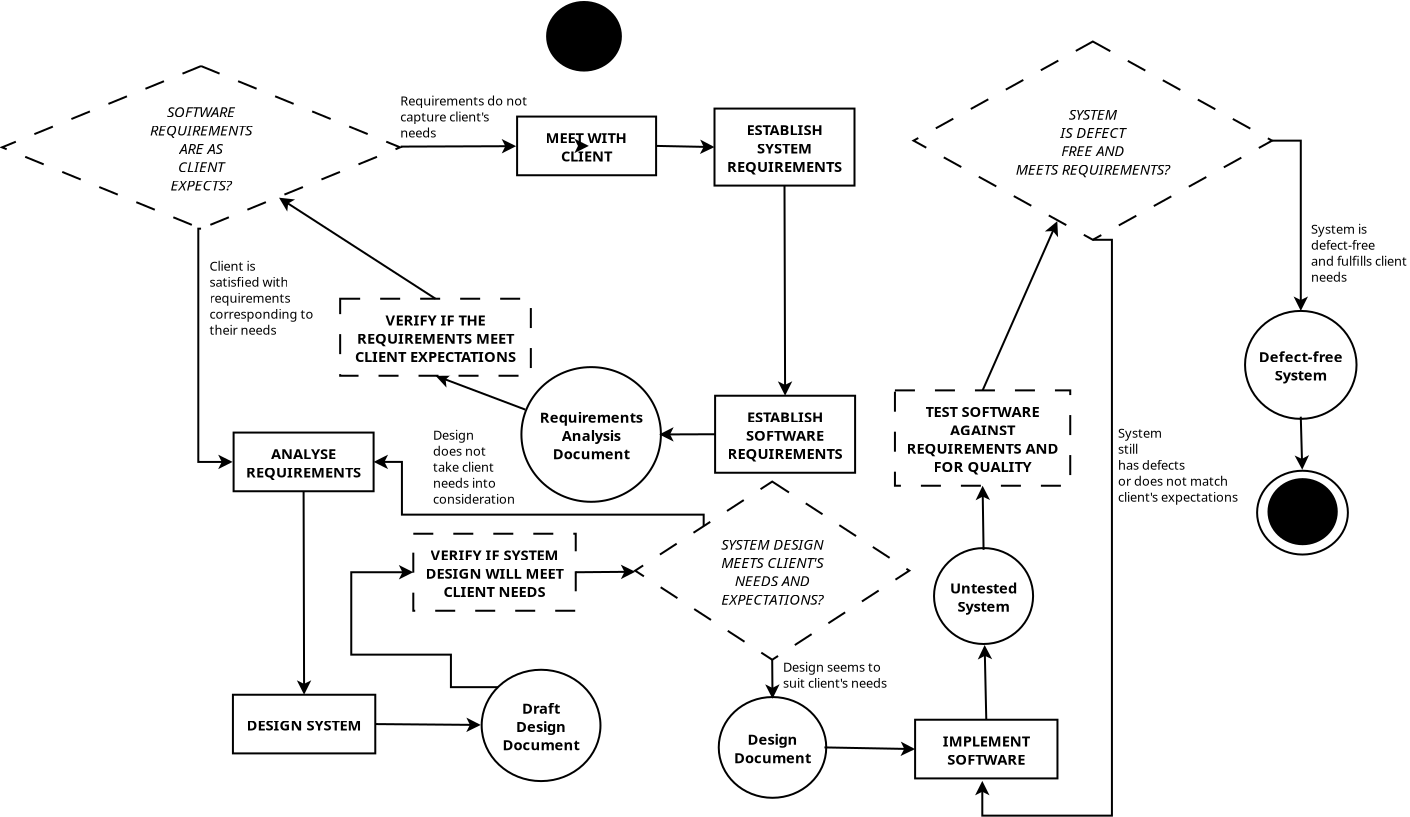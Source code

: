 <?xml version="1.0" encoding="UTF-8"?>
<dia:diagram xmlns:dia="http://www.lysator.liu.se/~alla/dia/">
  <dia:layer name="Background" visible="true" active="true">
    <dia:object type="Flowchart - Box" version="0" id="O0">
      <dia:attribute name="obj_pos">
        <dia:point val="9.21,1.647"/>
      </dia:attribute>
      <dia:attribute name="obj_bb">
        <dia:rectangle val="9.16,1.597;16.21,4.63"/>
      </dia:attribute>
      <dia:attribute name="elem_corner">
        <dia:point val="9.21,1.647"/>
      </dia:attribute>
      <dia:attribute name="elem_width">
        <dia:real val="6.95"/>
      </dia:attribute>
      <dia:attribute name="elem_height">
        <dia:real val="2.933"/>
      </dia:attribute>
      <dia:attribute name="border_width">
        <dia:real val="0.1"/>
      </dia:attribute>
      <dia:attribute name="show_background">
        <dia:boolean val="true"/>
      </dia:attribute>
      <dia:attribute name="padding">
        <dia:real val="0.5"/>
      </dia:attribute>
      <dia:attribute name="text">
        <dia:composite type="text">
          <dia:attribute name="string">
            <dia:string>#MEET WITH
CLIENT#</dia:string>
          </dia:attribute>
          <dia:attribute name="font">
            <dia:font family="sans" style="80" name="Helvetica-Bold"/>
          </dia:attribute>
          <dia:attribute name="height">
            <dia:real val="0.917"/>
          </dia:attribute>
          <dia:attribute name="pos">
            <dia:point val="12.685,2.859"/>
          </dia:attribute>
          <dia:attribute name="color">
            <dia:color val="#000000"/>
          </dia:attribute>
          <dia:attribute name="alignment">
            <dia:enum val="1"/>
          </dia:attribute>
        </dia:composite>
      </dia:attribute>
    </dia:object>
    <dia:object type="Flowchart - Box" version="0" id="O1">
      <dia:attribute name="obj_pos">
        <dia:point val="19.08,1.247"/>
      </dia:attribute>
      <dia:attribute name="obj_bb">
        <dia:rectangle val="19.03,1.197;26.13,5.146"/>
      </dia:attribute>
      <dia:attribute name="elem_corner">
        <dia:point val="19.08,1.247"/>
      </dia:attribute>
      <dia:attribute name="elem_width">
        <dia:real val="7.0"/>
      </dia:attribute>
      <dia:attribute name="elem_height">
        <dia:real val="3.85"/>
      </dia:attribute>
      <dia:attribute name="border_width">
        <dia:real val="0.1"/>
      </dia:attribute>
      <dia:attribute name="show_background">
        <dia:boolean val="true"/>
      </dia:attribute>
      <dia:attribute name="padding">
        <dia:real val="0.5"/>
      </dia:attribute>
      <dia:attribute name="text">
        <dia:composite type="text">
          <dia:attribute name="string">
            <dia:string>#ESTABLISH
SYSTEM
REQUIREMENTS#</dia:string>
          </dia:attribute>
          <dia:attribute name="font">
            <dia:font family="sans" style="80" name="Helvetica-Bold"/>
          </dia:attribute>
          <dia:attribute name="height">
            <dia:real val="0.917"/>
          </dia:attribute>
          <dia:attribute name="pos">
            <dia:point val="22.58,2.459"/>
          </dia:attribute>
          <dia:attribute name="color">
            <dia:color val="#000000"/>
          </dia:attribute>
          <dia:attribute name="alignment">
            <dia:enum val="1"/>
          </dia:attribute>
        </dia:composite>
      </dia:attribute>
    </dia:object>
    <dia:object type="Flowchart - Box" version="0" id="O2">
      <dia:attribute name="obj_pos">
        <dia:point val="19.11,15.605"/>
      </dia:attribute>
      <dia:attribute name="obj_bb">
        <dia:rectangle val="19.06,15.555;26.16,19.505"/>
      </dia:attribute>
      <dia:attribute name="elem_corner">
        <dia:point val="19.11,15.605"/>
      </dia:attribute>
      <dia:attribute name="elem_width">
        <dia:real val="7.0"/>
      </dia:attribute>
      <dia:attribute name="elem_height">
        <dia:real val="3.85"/>
      </dia:attribute>
      <dia:attribute name="border_width">
        <dia:real val="0.1"/>
      </dia:attribute>
      <dia:attribute name="show_background">
        <dia:boolean val="true"/>
      </dia:attribute>
      <dia:attribute name="padding">
        <dia:real val="0.5"/>
      </dia:attribute>
      <dia:attribute name="text">
        <dia:composite type="text">
          <dia:attribute name="string">
            <dia:string>#ESTABLISH
SOFTWARE
REQUIREMENTS#</dia:string>
          </dia:attribute>
          <dia:attribute name="font">
            <dia:font family="sans" style="80" name="Helvetica-Bold"/>
          </dia:attribute>
          <dia:attribute name="height">
            <dia:real val="0.917"/>
          </dia:attribute>
          <dia:attribute name="pos">
            <dia:point val="22.61,16.817"/>
          </dia:attribute>
          <dia:attribute name="color">
            <dia:color val="#000000"/>
          </dia:attribute>
          <dia:attribute name="alignment">
            <dia:enum val="1"/>
          </dia:attribute>
        </dia:composite>
      </dia:attribute>
    </dia:object>
    <dia:object type="Flowchart - Ellipse" version="0" id="O3">
      <dia:attribute name="obj_pos">
        <dia:point val="9.51,14.255"/>
      </dia:attribute>
      <dia:attribute name="obj_bb">
        <dia:rectangle val="9.46,14.205;16.366,20.876"/>
      </dia:attribute>
      <dia:attribute name="elem_corner">
        <dia:point val="9.51,14.255"/>
      </dia:attribute>
      <dia:attribute name="elem_width">
        <dia:real val="6.806"/>
      </dia:attribute>
      <dia:attribute name="elem_height">
        <dia:real val="6.572"/>
      </dia:attribute>
      <dia:attribute name="border_width">
        <dia:real val="0.1"/>
      </dia:attribute>
      <dia:attribute name="show_background">
        <dia:boolean val="true"/>
      </dia:attribute>
      <dia:attribute name="padding">
        <dia:real val="0.354"/>
      </dia:attribute>
      <dia:attribute name="text">
        <dia:composite type="text">
          <dia:attribute name="string">
            <dia:string>#Requirements
Analysis
Document#</dia:string>
          </dia:attribute>
          <dia:attribute name="font">
            <dia:font family="sans" style="80" name="Helvetica-Bold"/>
          </dia:attribute>
          <dia:attribute name="height">
            <dia:real val="0.917"/>
          </dia:attribute>
          <dia:attribute name="pos">
            <dia:point val="12.913,16.828"/>
          </dia:attribute>
          <dia:attribute name="color">
            <dia:color val="#000000"/>
          </dia:attribute>
          <dia:attribute name="alignment">
            <dia:enum val="1"/>
          </dia:attribute>
        </dia:composite>
      </dia:attribute>
    </dia:object>
    <dia:object type="Flowchart - Box" version="0" id="O4">
      <dia:attribute name="obj_pos">
        <dia:point val="-4.965,17.447"/>
      </dia:attribute>
      <dia:attribute name="obj_bb">
        <dia:rectangle val="-5.015,17.397;2.085,20.43"/>
      </dia:attribute>
      <dia:attribute name="elem_corner">
        <dia:point val="-4.965,17.447"/>
      </dia:attribute>
      <dia:attribute name="elem_width">
        <dia:real val="7.0"/>
      </dia:attribute>
      <dia:attribute name="elem_height">
        <dia:real val="2.933"/>
      </dia:attribute>
      <dia:attribute name="border_width">
        <dia:real val="0.1"/>
      </dia:attribute>
      <dia:attribute name="show_background">
        <dia:boolean val="true"/>
      </dia:attribute>
      <dia:attribute name="padding">
        <dia:real val="0.5"/>
      </dia:attribute>
      <dia:attribute name="text">
        <dia:composite type="text">
          <dia:attribute name="string">
            <dia:string>#ANALYSE
REQUIREMENTS#</dia:string>
          </dia:attribute>
          <dia:attribute name="font">
            <dia:font family="sans" style="80" name="Helvetica-Bold"/>
          </dia:attribute>
          <dia:attribute name="height">
            <dia:real val="0.917"/>
          </dia:attribute>
          <dia:attribute name="pos">
            <dia:point val="-1.465,18.659"/>
          </dia:attribute>
          <dia:attribute name="color">
            <dia:color val="#000000"/>
          </dia:attribute>
          <dia:attribute name="alignment">
            <dia:enum val="1"/>
          </dia:attribute>
        </dia:composite>
      </dia:attribute>
    </dia:object>
    <dia:object type="Flowchart - Box" version="0" id="O5">
      <dia:attribute name="obj_pos">
        <dia:point val="-4.999,30.555"/>
      </dia:attribute>
      <dia:attribute name="obj_bb">
        <dia:rectangle val="-5.049,30.505;2.169,33.538"/>
      </dia:attribute>
      <dia:attribute name="elem_corner">
        <dia:point val="-4.999,30.555"/>
      </dia:attribute>
      <dia:attribute name="elem_width">
        <dia:real val="7.118"/>
      </dia:attribute>
      <dia:attribute name="elem_height">
        <dia:real val="2.933"/>
      </dia:attribute>
      <dia:attribute name="border_width">
        <dia:real val="0.1"/>
      </dia:attribute>
      <dia:attribute name="show_background">
        <dia:boolean val="true"/>
      </dia:attribute>
      <dia:attribute name="padding">
        <dia:real val="0.5"/>
      </dia:attribute>
      <dia:attribute name="text">
        <dia:composite type="text">
          <dia:attribute name="string">
            <dia:string>#DESIGN SYSTEM#</dia:string>
          </dia:attribute>
          <dia:attribute name="font">
            <dia:font family="sans" style="80" name="Helvetica-Bold"/>
          </dia:attribute>
          <dia:attribute name="height">
            <dia:real val="0.917"/>
          </dia:attribute>
          <dia:attribute name="pos">
            <dia:point val="-1.44,32.226"/>
          </dia:attribute>
          <dia:attribute name="color">
            <dia:color val="#000000"/>
          </dia:attribute>
          <dia:attribute name="alignment">
            <dia:enum val="1"/>
          </dia:attribute>
        </dia:composite>
      </dia:attribute>
    </dia:object>
    <dia:object type="Flowchart - Ellipse" version="0" id="O6">
      <dia:attribute name="obj_pos">
        <dia:point val="19.383,30.755"/>
      </dia:attribute>
      <dia:attribute name="obj_bb">
        <dia:rectangle val="19.333,30.705;24.627,35.674"/>
      </dia:attribute>
      <dia:attribute name="elem_corner">
        <dia:point val="19.383,30.755"/>
      </dia:attribute>
      <dia:attribute name="elem_width">
        <dia:real val="5.194"/>
      </dia:attribute>
      <dia:attribute name="elem_height">
        <dia:real val="4.869"/>
      </dia:attribute>
      <dia:attribute name="border_width">
        <dia:real val="0.1"/>
      </dia:attribute>
      <dia:attribute name="show_background">
        <dia:boolean val="true"/>
      </dia:attribute>
      <dia:attribute name="padding">
        <dia:real val="0.354"/>
      </dia:attribute>
      <dia:attribute name="text">
        <dia:composite type="text">
          <dia:attribute name="string">
            <dia:string>#Design
Document#</dia:string>
          </dia:attribute>
          <dia:attribute name="font">
            <dia:font family="sans" style="80" name="Helvetica-Bold"/>
          </dia:attribute>
          <dia:attribute name="height">
            <dia:real val="0.917"/>
          </dia:attribute>
          <dia:attribute name="pos">
            <dia:point val="21.98,32.935"/>
          </dia:attribute>
          <dia:attribute name="color">
            <dia:color val="#000000"/>
          </dia:attribute>
          <dia:attribute name="alignment">
            <dia:enum val="1"/>
          </dia:attribute>
        </dia:composite>
      </dia:attribute>
    </dia:object>
    <dia:object type="Flowchart - Box" version="0" id="O7">
      <dia:attribute name="obj_pos">
        <dia:point val="29.11,31.805"/>
      </dia:attribute>
      <dia:attribute name="obj_bb">
        <dia:rectangle val="29.06,31.755;36.278,34.788"/>
      </dia:attribute>
      <dia:attribute name="elem_corner">
        <dia:point val="29.11,31.805"/>
      </dia:attribute>
      <dia:attribute name="elem_width">
        <dia:real val="7.118"/>
      </dia:attribute>
      <dia:attribute name="elem_height">
        <dia:real val="2.933"/>
      </dia:attribute>
      <dia:attribute name="border_width">
        <dia:real val="0.1"/>
      </dia:attribute>
      <dia:attribute name="show_background">
        <dia:boolean val="true"/>
      </dia:attribute>
      <dia:attribute name="padding">
        <dia:real val="0.5"/>
      </dia:attribute>
      <dia:attribute name="text">
        <dia:composite type="text">
          <dia:attribute name="string">
            <dia:string>#IMPLEMENT
SOFTWARE#</dia:string>
          </dia:attribute>
          <dia:attribute name="font">
            <dia:font family="sans" style="80" name="Helvetica-Bold"/>
          </dia:attribute>
          <dia:attribute name="height">
            <dia:real val="0.917"/>
          </dia:attribute>
          <dia:attribute name="pos">
            <dia:point val="32.669,33.017"/>
          </dia:attribute>
          <dia:attribute name="color">
            <dia:color val="#000000"/>
          </dia:attribute>
          <dia:attribute name="alignment">
            <dia:enum val="1"/>
          </dia:attribute>
        </dia:composite>
      </dia:attribute>
    </dia:object>
    <dia:object type="Flowchart - Box" version="0" id="O8">
      <dia:attribute name="obj_pos">
        <dia:point val="28.102,15.338"/>
      </dia:attribute>
      <dia:attribute name="obj_bb">
        <dia:rectangle val="28.052,15.289;36.918,20.155"/>
      </dia:attribute>
      <dia:attribute name="elem_corner">
        <dia:point val="28.102,15.338"/>
      </dia:attribute>
      <dia:attribute name="elem_width">
        <dia:real val="8.765"/>
      </dia:attribute>
      <dia:attribute name="elem_height">
        <dia:real val="4.766"/>
      </dia:attribute>
      <dia:attribute name="border_width">
        <dia:real val="0.1"/>
      </dia:attribute>
      <dia:attribute name="show_background">
        <dia:boolean val="true"/>
      </dia:attribute>
      <dia:attribute name="line_style">
        <dia:enum val="1"/>
      </dia:attribute>
      <dia:attribute name="padding">
        <dia:real val="0.5"/>
      </dia:attribute>
      <dia:attribute name="text">
        <dia:composite type="text">
          <dia:attribute name="string">
            <dia:string>#TEST SOFTWARE
AGAINST
REQUIREMENTS AND
FOR QUALITY#</dia:string>
          </dia:attribute>
          <dia:attribute name="font">
            <dia:font family="sans" style="80" name="Helvetica-Bold"/>
          </dia:attribute>
          <dia:attribute name="height">
            <dia:real val="0.917"/>
          </dia:attribute>
          <dia:attribute name="pos">
            <dia:point val="32.485,16.551"/>
          </dia:attribute>
          <dia:attribute name="color">
            <dia:color val="#000000"/>
          </dia:attribute>
          <dia:attribute name="alignment">
            <dia:enum val="1"/>
          </dia:attribute>
        </dia:composite>
      </dia:attribute>
    </dia:object>
    <dia:object type="Flowchart - Diamond" version="0" id="O9">
      <dia:attribute name="obj_pos">
        <dia:point val="29.032,-2.106"/>
      </dia:attribute>
      <dia:attribute name="obj_bb">
        <dia:rectangle val="28.982,-2.156;47.008,7.857"/>
      </dia:attribute>
      <dia:attribute name="elem_corner">
        <dia:point val="29.032,-2.106"/>
      </dia:attribute>
      <dia:attribute name="elem_width">
        <dia:real val="17.927"/>
      </dia:attribute>
      <dia:attribute name="elem_height">
        <dia:real val="9.913"/>
      </dia:attribute>
      <dia:attribute name="border_width">
        <dia:real val="0.1"/>
      </dia:attribute>
      <dia:attribute name="show_background">
        <dia:boolean val="true"/>
      </dia:attribute>
      <dia:attribute name="line_style">
        <dia:enum val="1"/>
      </dia:attribute>
      <dia:attribute name="padding">
        <dia:real val="0.354"/>
      </dia:attribute>
      <dia:attribute name="text">
        <dia:composite type="text">
          <dia:attribute name="string">
            <dia:string>#SYSTEM
IS DEFECT
FREE AND
MEETS REQUIREMENTS?#</dia:string>
          </dia:attribute>
          <dia:attribute name="font">
            <dia:font family="sans" style="8" name="Helvetica-Oblique"/>
          </dia:attribute>
          <dia:attribute name="height">
            <dia:real val="0.917"/>
          </dia:attribute>
          <dia:attribute name="pos">
            <dia:point val="37.995,1.68"/>
          </dia:attribute>
          <dia:attribute name="color">
            <dia:color val="#000000"/>
          </dia:attribute>
          <dia:attribute name="alignment">
            <dia:enum val="1"/>
          </dia:attribute>
        </dia:composite>
      </dia:attribute>
    </dia:object>
    <dia:object type="Flowchart - Ellipse" version="0" id="O10">
      <dia:attribute name="obj_pos">
        <dia:point val="30.15,23.312"/>
      </dia:attribute>
      <dia:attribute name="obj_bb">
        <dia:rectangle val="30.1,23.262;34.966,27.977"/>
      </dia:attribute>
      <dia:attribute name="elem_corner">
        <dia:point val="30.15,23.312"/>
      </dia:attribute>
      <dia:attribute name="elem_width">
        <dia:real val="4.766"/>
      </dia:attribute>
      <dia:attribute name="elem_height">
        <dia:real val="4.615"/>
      </dia:attribute>
      <dia:attribute name="border_width">
        <dia:real val="0.1"/>
      </dia:attribute>
      <dia:attribute name="show_background">
        <dia:boolean val="true"/>
      </dia:attribute>
      <dia:attribute name="padding">
        <dia:real val="0.354"/>
      </dia:attribute>
      <dia:attribute name="text">
        <dia:composite type="text">
          <dia:attribute name="string">
            <dia:string>#Untested
System#</dia:string>
          </dia:attribute>
          <dia:attribute name="font">
            <dia:font family="sans" style="80" name="Helvetica-Bold"/>
          </dia:attribute>
          <dia:attribute name="height">
            <dia:real val="0.917"/>
          </dia:attribute>
          <dia:attribute name="pos">
            <dia:point val="32.533,25.366"/>
          </dia:attribute>
          <dia:attribute name="color">
            <dia:color val="#000000"/>
          </dia:attribute>
          <dia:attribute name="alignment">
            <dia:enum val="1"/>
          </dia:attribute>
        </dia:composite>
      </dia:attribute>
    </dia:object>
    <dia:object type="Standard - Line" version="0" id="O11">
      <dia:attribute name="obj_pos">
        <dia:point val="12.65,-0.605"/>
      </dia:attribute>
      <dia:attribute name="obj_bb">
        <dia:rectangle val="12.303,-0.655;13.027,1.711"/>
      </dia:attribute>
      <dia:attribute name="conn_endpoints">
        <dia:point val="12.65,-0.605"/>
        <dia:point val="12.671,1.599"/>
      </dia:attribute>
      <dia:attribute name="numcp">
        <dia:int val="1"/>
      </dia:attribute>
      <dia:attribute name="end_arrow">
        <dia:enum val="22"/>
      </dia:attribute>
      <dia:attribute name="end_arrow_length">
        <dia:real val="0.5"/>
      </dia:attribute>
      <dia:attribute name="end_arrow_width">
        <dia:real val="0.5"/>
      </dia:attribute>
      <dia:connections>
        <dia:connection handle="0" to="O0" connection="16"/>
        <dia:connection handle="1" to="O0" connection="16"/>
      </dia:connections>
    </dia:object>
    <dia:object type="Standard - Line" version="0" id="O12">
      <dia:attribute name="obj_pos">
        <dia:point val="16.16,3.113"/>
      </dia:attribute>
      <dia:attribute name="obj_bb">
        <dia:rectangle val="16.109,2.798;19.192,3.521"/>
      </dia:attribute>
      <dia:attribute name="conn_endpoints">
        <dia:point val="16.16,3.113"/>
        <dia:point val="19.08,3.172"/>
      </dia:attribute>
      <dia:attribute name="numcp">
        <dia:int val="1"/>
      </dia:attribute>
      <dia:attribute name="end_arrow">
        <dia:enum val="22"/>
      </dia:attribute>
      <dia:attribute name="end_arrow_length">
        <dia:real val="0.5"/>
      </dia:attribute>
      <dia:attribute name="end_arrow_width">
        <dia:real val="0.5"/>
      </dia:attribute>
      <dia:connections>
        <dia:connection handle="0" to="O0" connection="8"/>
        <dia:connection handle="1" to="O1" connection="7"/>
      </dia:connections>
    </dia:object>
    <dia:object type="Standard - Line" version="0" id="O13">
      <dia:attribute name="obj_pos">
        <dia:point val="22.58,5.096"/>
      </dia:attribute>
      <dia:attribute name="obj_bb">
        <dia:rectangle val="22.247,5.046;22.97,15.717"/>
      </dia:attribute>
      <dia:attribute name="conn_endpoints">
        <dia:point val="22.58,5.096"/>
        <dia:point val="22.61,15.605"/>
      </dia:attribute>
      <dia:attribute name="numcp">
        <dia:int val="1"/>
      </dia:attribute>
      <dia:attribute name="end_arrow">
        <dia:enum val="22"/>
      </dia:attribute>
      <dia:attribute name="end_arrow_length">
        <dia:real val="0.5"/>
      </dia:attribute>
      <dia:attribute name="end_arrow_width">
        <dia:real val="0.5"/>
      </dia:attribute>
      <dia:connections>
        <dia:connection handle="0" to="O1" connection="13"/>
        <dia:connection handle="1" to="O2" connection="2"/>
      </dia:connections>
    </dia:object>
    <dia:object type="Standard - Line" version="0" id="O14">
      <dia:attribute name="obj_pos">
        <dia:point val="19.11,17.53"/>
      </dia:attribute>
      <dia:attribute name="obj_bb">
        <dia:rectangle val="16.205,17.176;19.16,17.9"/>
      </dia:attribute>
      <dia:attribute name="conn_endpoints">
        <dia:point val="19.11,17.53"/>
        <dia:point val="16.316,17.54"/>
      </dia:attribute>
      <dia:attribute name="numcp">
        <dia:int val="1"/>
      </dia:attribute>
      <dia:attribute name="end_arrow">
        <dia:enum val="22"/>
      </dia:attribute>
      <dia:attribute name="end_arrow_length">
        <dia:real val="0.5"/>
      </dia:attribute>
      <dia:attribute name="end_arrow_width">
        <dia:real val="0.5"/>
      </dia:attribute>
      <dia:connections>
        <dia:connection handle="0" to="O2" connection="7"/>
        <dia:connection handle="1" to="O3" connection="0"/>
      </dia:connections>
    </dia:object>
    <dia:object type="Standard - Line" version="0" id="O15">
      <dia:attribute name="obj_pos">
        <dia:point val="9.697,16.327"/>
      </dia:attribute>
      <dia:attribute name="obj_bb">
        <dia:rectangle val="5.026,14.476;9.762,16.392"/>
      </dia:attribute>
      <dia:attribute name="conn_endpoints">
        <dia:point val="9.697,16.327"/>
        <dia:point val="5.13,14.604"/>
      </dia:attribute>
      <dia:attribute name="numcp">
        <dia:int val="1"/>
      </dia:attribute>
      <dia:attribute name="end_arrow">
        <dia:enum val="22"/>
      </dia:attribute>
      <dia:attribute name="end_arrow_length">
        <dia:real val="0.5"/>
      </dia:attribute>
      <dia:attribute name="end_arrow_width">
        <dia:real val="0.5"/>
      </dia:attribute>
      <dia:connections>
        <dia:connection handle="0" to="O3" connection="16"/>
        <dia:connection handle="1" to="O37" connection="13"/>
      </dia:connections>
    </dia:object>
    <dia:object type="Standard - Line" version="0" id="O16">
      <dia:attribute name="obj_pos">
        <dia:point val="-1.465,20.38"/>
      </dia:attribute>
      <dia:attribute name="obj_bb">
        <dia:rectangle val="-1.803,20.33;-1.08,30.667"/>
      </dia:attribute>
      <dia:attribute name="conn_endpoints">
        <dia:point val="-1.465,20.38"/>
        <dia:point val="-1.44,30.555"/>
      </dia:attribute>
      <dia:attribute name="numcp">
        <dia:int val="1"/>
      </dia:attribute>
      <dia:attribute name="end_arrow">
        <dia:enum val="22"/>
      </dia:attribute>
      <dia:attribute name="end_arrow_length">
        <dia:real val="0.5"/>
      </dia:attribute>
      <dia:attribute name="end_arrow_width">
        <dia:real val="0.5"/>
      </dia:attribute>
      <dia:connections>
        <dia:connection handle="0" to="O4" connection="13"/>
        <dia:connection handle="1" to="O5" connection="2"/>
      </dia:connections>
    </dia:object>
    <dia:object type="Standard - Line" version="0" id="O17">
      <dia:attribute name="obj_pos">
        <dia:point val="24.577,33.189"/>
      </dia:attribute>
      <dia:attribute name="obj_bb">
        <dia:rectangle val="24.526,32.899;29.222,33.622"/>
      </dia:attribute>
      <dia:attribute name="conn_endpoints">
        <dia:point val="24.577,33.189"/>
        <dia:point val="29.11,33.272"/>
      </dia:attribute>
      <dia:attribute name="numcp">
        <dia:int val="1"/>
      </dia:attribute>
      <dia:attribute name="end_arrow">
        <dia:enum val="22"/>
      </dia:attribute>
      <dia:attribute name="end_arrow_length">
        <dia:real val="0.5"/>
      </dia:attribute>
      <dia:attribute name="end_arrow_width">
        <dia:real val="0.5"/>
      </dia:attribute>
      <dia:connections>
        <dia:connection handle="0" to="O6" connection="0"/>
        <dia:connection handle="1" to="O7" connection="7"/>
      </dia:connections>
    </dia:object>
    <dia:object type="Standard - Line" version="0" id="O18">
      <dia:attribute name="obj_pos">
        <dia:point val="32.669,31.805"/>
      </dia:attribute>
      <dia:attribute name="obj_bb">
        <dia:rectangle val="32.236,27.865;32.96,31.856"/>
      </dia:attribute>
      <dia:attribute name="conn_endpoints">
        <dia:point val="32.669,31.805"/>
        <dia:point val="32.585,27.976"/>
      </dia:attribute>
      <dia:attribute name="numcp">
        <dia:int val="1"/>
      </dia:attribute>
      <dia:attribute name="end_arrow">
        <dia:enum val="22"/>
      </dia:attribute>
      <dia:attribute name="end_arrow_length">
        <dia:real val="0.5"/>
      </dia:attribute>
      <dia:attribute name="end_arrow_width">
        <dia:real val="0.5"/>
      </dia:attribute>
      <dia:connections>
        <dia:connection handle="0" to="O7" connection="2"/>
        <dia:connection handle="1" to="O10" connection="16"/>
      </dia:connections>
    </dia:object>
    <dia:object type="Standard - Line" version="0" id="O19">
      <dia:attribute name="obj_pos">
        <dia:point val="32.533,23.312"/>
      </dia:attribute>
      <dia:attribute name="obj_bb">
        <dia:rectangle val="32.132,19.993;32.856,23.363"/>
      </dia:attribute>
      <dia:attribute name="conn_endpoints">
        <dia:point val="32.533,23.312"/>
        <dia:point val="32.485,20.105"/>
      </dia:attribute>
      <dia:attribute name="numcp">
        <dia:int val="1"/>
      </dia:attribute>
      <dia:attribute name="end_arrow">
        <dia:enum val="22"/>
      </dia:attribute>
      <dia:attribute name="end_arrow_length">
        <dia:real val="0.5"/>
      </dia:attribute>
      <dia:attribute name="end_arrow_width">
        <dia:real val="0.5"/>
      </dia:attribute>
      <dia:connections>
        <dia:connection handle="0" to="O10" connection="4"/>
        <dia:connection handle="1" to="O8" connection="13"/>
      </dia:connections>
    </dia:object>
    <dia:object type="Flowchart - Ellipse" version="0" id="O20">
      <dia:attribute name="obj_pos">
        <dia:point val="45.719,11.472"/>
      </dia:attribute>
      <dia:attribute name="obj_bb">
        <dia:rectangle val="45.669,11.422;51.12,16.703"/>
      </dia:attribute>
      <dia:attribute name="elem_corner">
        <dia:point val="45.719,11.472"/>
      </dia:attribute>
      <dia:attribute name="elem_width">
        <dia:real val="5.351"/>
      </dia:attribute>
      <dia:attribute name="elem_height">
        <dia:real val="5.181"/>
      </dia:attribute>
      <dia:attribute name="border_width">
        <dia:real val="0.1"/>
      </dia:attribute>
      <dia:attribute name="show_background">
        <dia:boolean val="true"/>
      </dia:attribute>
      <dia:attribute name="padding">
        <dia:real val="0.354"/>
      </dia:attribute>
      <dia:attribute name="text">
        <dia:composite type="text">
          <dia:attribute name="string">
            <dia:string>#Defect-free
System#</dia:string>
          </dia:attribute>
          <dia:attribute name="font">
            <dia:font family="sans" style="80" name="Helvetica-Bold"/>
          </dia:attribute>
          <dia:attribute name="height">
            <dia:real val="0.917"/>
          </dia:attribute>
          <dia:attribute name="pos">
            <dia:point val="48.394,13.809"/>
          </dia:attribute>
          <dia:attribute name="color">
            <dia:color val="#000000"/>
          </dia:attribute>
          <dia:attribute name="alignment">
            <dia:enum val="1"/>
          </dia:attribute>
        </dia:composite>
      </dia:attribute>
    </dia:object>
    <dia:object type="Standard - Line" version="0" id="O21">
      <dia:attribute name="obj_pos">
        <dia:point val="32.485,15.338"/>
      </dia:attribute>
      <dia:attribute name="obj_bb">
        <dia:rectangle val="32.419,6.761;36.322,15.404"/>
      </dia:attribute>
      <dia:attribute name="conn_endpoints">
        <dia:point val="32.485,15.338"/>
        <dia:point val="36.225,6.863"/>
      </dia:attribute>
      <dia:attribute name="numcp">
        <dia:int val="1"/>
      </dia:attribute>
      <dia:attribute name="end_arrow">
        <dia:enum val="22"/>
      </dia:attribute>
      <dia:attribute name="end_arrow_length">
        <dia:real val="0.5"/>
      </dia:attribute>
      <dia:attribute name="end_arrow_width">
        <dia:real val="0.5"/>
      </dia:attribute>
      <dia:connections>
        <dia:connection handle="0" to="O8" connection="2"/>
        <dia:connection handle="1" to="O9" connection="16"/>
      </dia:connections>
    </dia:object>
    <dia:object type="Standard - ZigZagLine" version="1" id="O22">
      <dia:attribute name="obj_pos">
        <dia:point val="37.995,7.807"/>
      </dia:attribute>
      <dia:attribute name="obj_bb">
        <dia:rectangle val="32.108,7.757;39.001,36.65"/>
      </dia:attribute>
      <dia:attribute name="orth_points">
        <dia:point val="37.995,7.807"/>
        <dia:point val="38.951,7.807"/>
        <dia:point val="38.951,36.6"/>
        <dia:point val="32.47,36.6"/>
        <dia:point val="32.47,34.862"/>
      </dia:attribute>
      <dia:attribute name="orth_orient">
        <dia:enum val="0"/>
        <dia:enum val="1"/>
        <dia:enum val="0"/>
        <dia:enum val="1"/>
      </dia:attribute>
      <dia:attribute name="autorouting">
        <dia:boolean val="false"/>
      </dia:attribute>
      <dia:attribute name="end_arrow">
        <dia:enum val="22"/>
      </dia:attribute>
      <dia:attribute name="end_arrow_length">
        <dia:real val="0.5"/>
      </dia:attribute>
      <dia:attribute name="end_arrow_width">
        <dia:real val="0.5"/>
      </dia:attribute>
      <dia:connections>
        <dia:connection handle="0" to="O9" connection="8"/>
      </dia:connections>
    </dia:object>
    <dia:object type="Standard - Text" version="1" id="O23">
      <dia:attribute name="obj_pos">
        <dia:point val="39.251,17.7"/>
      </dia:attribute>
      <dia:attribute name="obj_bb">
        <dia:rectangle val="39.251,17.12;44.951,21.035"/>
      </dia:attribute>
      <dia:attribute name="text">
        <dia:composite type="text">
          <dia:attribute name="string">
            <dia:string>#System
still
has defects
or does not match
client's expectations#</dia:string>
          </dia:attribute>
          <dia:attribute name="font">
            <dia:font family="sans" style="0" name="Helvetica"/>
          </dia:attribute>
          <dia:attribute name="height">
            <dia:real val="0.8"/>
          </dia:attribute>
          <dia:attribute name="pos">
            <dia:point val="39.251,17.7"/>
          </dia:attribute>
          <dia:attribute name="color">
            <dia:color val="#000000"/>
          </dia:attribute>
          <dia:attribute name="alignment">
            <dia:enum val="0"/>
          </dia:attribute>
        </dia:composite>
      </dia:attribute>
      <dia:attribute name="valign">
        <dia:enum val="3"/>
      </dia:attribute>
    </dia:object>
    <dia:object type="Standard - ZigZagLine" version="1" id="O24">
      <dia:attribute name="obj_pos">
        <dia:point val="46.959,2.851"/>
      </dia:attribute>
      <dia:attribute name="obj_bb">
        <dia:rectangle val="46.908,2.801;48.756,11.584"/>
      </dia:attribute>
      <dia:attribute name="orth_points">
        <dia:point val="46.959,2.851"/>
        <dia:point val="46.959,7.331"/>
        <dia:point val="48.394,7.331"/>
        <dia:point val="48.394,11.472"/>
      </dia:attribute>
      <dia:attribute name="orth_orient">
        <dia:enum val="1"/>
        <dia:enum val="0"/>
        <dia:enum val="1"/>
      </dia:attribute>
      <dia:attribute name="autorouting">
        <dia:boolean val="true"/>
      </dia:attribute>
      <dia:attribute name="end_arrow">
        <dia:enum val="22"/>
      </dia:attribute>
      <dia:attribute name="end_arrow_length">
        <dia:real val="0.5"/>
      </dia:attribute>
      <dia:attribute name="end_arrow_width">
        <dia:real val="0.5"/>
      </dia:attribute>
      <dia:connections>
        <dia:connection handle="0" to="O9" connection="4"/>
        <dia:connection handle="1" to="O20" connection="4"/>
      </dia:connections>
    </dia:object>
    <dia:object type="Standard - Text" version="1" id="O25">
      <dia:attribute name="obj_pos">
        <dia:point val="48.901,7.5"/>
      </dia:attribute>
      <dia:attribute name="obj_bb">
        <dia:rectangle val="48.901,6.92;53.414,10.035"/>
      </dia:attribute>
      <dia:attribute name="text">
        <dia:composite type="text">
          <dia:attribute name="string">
            <dia:string>#System is
defect-free
and fulfills client
needs#</dia:string>
          </dia:attribute>
          <dia:attribute name="font">
            <dia:font family="sans" style="0" name="Helvetica"/>
          </dia:attribute>
          <dia:attribute name="height">
            <dia:real val="0.8"/>
          </dia:attribute>
          <dia:attribute name="pos">
            <dia:point val="48.901,7.5"/>
          </dia:attribute>
          <dia:attribute name="color">
            <dia:color val="#000000"/>
          </dia:attribute>
          <dia:attribute name="alignment">
            <dia:enum val="0"/>
          </dia:attribute>
        </dia:composite>
      </dia:attribute>
      <dia:attribute name="valign">
        <dia:enum val="3"/>
      </dia:attribute>
    </dia:object>
    <dia:object type="Standard - Line" version="0" id="O26">
      <dia:attribute name="obj_pos">
        <dia:point val="48.394,16.653"/>
      </dia:attribute>
      <dia:attribute name="obj_bb">
        <dia:rectangle val="48.088,16.602;48.812,19.417"/>
      </dia:attribute>
      <dia:attribute name="conn_endpoints">
        <dia:point val="48.394,16.653"/>
        <dia:point val="48.467,19.305"/>
      </dia:attribute>
      <dia:attribute name="numcp">
        <dia:int val="1"/>
      </dia:attribute>
      <dia:attribute name="end_arrow">
        <dia:enum val="22"/>
      </dia:attribute>
      <dia:attribute name="end_arrow_length">
        <dia:real val="0.5"/>
      </dia:attribute>
      <dia:attribute name="end_arrow_width">
        <dia:real val="0.5"/>
      </dia:attribute>
      <dia:connections>
        <dia:connection handle="0" to="O20" connection="12"/>
      </dia:connections>
    </dia:object>
    <dia:object type="Flowchart - Box" version="0" id="O27">
      <dia:attribute name="obj_pos">
        <dia:point val="4.02,22.505"/>
      </dia:attribute>
      <dia:attribute name="obj_bb">
        <dia:rectangle val="3.97,22.455;12.192,26.404"/>
      </dia:attribute>
      <dia:attribute name="elem_corner">
        <dia:point val="4.02,22.505"/>
      </dia:attribute>
      <dia:attribute name="elem_width">
        <dia:real val="8.122"/>
      </dia:attribute>
      <dia:attribute name="elem_height">
        <dia:real val="3.85"/>
      </dia:attribute>
      <dia:attribute name="border_width">
        <dia:real val="0.1"/>
      </dia:attribute>
      <dia:attribute name="show_background">
        <dia:boolean val="true"/>
      </dia:attribute>
      <dia:attribute name="line_style">
        <dia:enum val="1"/>
      </dia:attribute>
      <dia:attribute name="padding">
        <dia:real val="0.5"/>
      </dia:attribute>
      <dia:attribute name="text">
        <dia:composite type="text">
          <dia:attribute name="string">
            <dia:string>#VERIFY IF SYSTEM
DESIGN WILL MEET
CLIENT NEEDS#</dia:string>
          </dia:attribute>
          <dia:attribute name="font">
            <dia:font family="sans" style="80" name="Helvetica-Bold"/>
          </dia:attribute>
          <dia:attribute name="height">
            <dia:real val="0.917"/>
          </dia:attribute>
          <dia:attribute name="pos">
            <dia:point val="8.081,23.718"/>
          </dia:attribute>
          <dia:attribute name="color">
            <dia:color val="#000000"/>
          </dia:attribute>
          <dia:attribute name="alignment">
            <dia:enum val="1"/>
          </dia:attribute>
        </dia:composite>
      </dia:attribute>
    </dia:object>
    <dia:object type="Standard - ZigZagLine" version="1" id="O28">
      <dia:attribute name="obj_pos">
        <dia:point val="8.367,30.176"/>
      </dia:attribute>
      <dia:attribute name="obj_bb">
        <dia:rectangle val="0.868,24.068;8.417,30.226"/>
      </dia:attribute>
      <dia:attribute name="orth_points">
        <dia:point val="8.367,30.176"/>
        <dia:point val="5.901,30.176"/>
        <dia:point val="5.901,28.55"/>
        <dia:point val="0.918,28.55"/>
        <dia:point val="0.918,24.43"/>
        <dia:point val="4.02,24.43"/>
      </dia:attribute>
      <dia:attribute name="orth_orient">
        <dia:enum val="0"/>
        <dia:enum val="1"/>
        <dia:enum val="0"/>
        <dia:enum val="1"/>
        <dia:enum val="0"/>
      </dia:attribute>
      <dia:attribute name="autorouting">
        <dia:boolean val="false"/>
      </dia:attribute>
      <dia:attribute name="end_arrow">
        <dia:enum val="22"/>
      </dia:attribute>
      <dia:attribute name="end_arrow_length">
        <dia:real val="0.5"/>
      </dia:attribute>
      <dia:attribute name="end_arrow_width">
        <dia:real val="0.5"/>
      </dia:attribute>
      <dia:connections>
        <dia:connection handle="0" to="O30" connection="6"/>
        <dia:connection handle="1" to="O27" connection="7"/>
      </dia:connections>
    </dia:object>
    <dia:object type="Flowchart - Diamond" version="0" id="O29">
      <dia:attribute name="obj_pos">
        <dia:point val="15.112,19.897"/>
      </dia:attribute>
      <dia:attribute name="obj_bb">
        <dia:rectangle val="15.062,19.847;28.869,28.856"/>
      </dia:attribute>
      <dia:attribute name="elem_corner">
        <dia:point val="15.112,19.897"/>
      </dia:attribute>
      <dia:attribute name="elem_width">
        <dia:real val="13.708"/>
      </dia:attribute>
      <dia:attribute name="elem_height">
        <dia:real val="8.908"/>
      </dia:attribute>
      <dia:attribute name="border_width">
        <dia:real val="0.1"/>
      </dia:attribute>
      <dia:attribute name="show_background">
        <dia:boolean val="true"/>
      </dia:attribute>
      <dia:attribute name="line_style">
        <dia:enum val="1"/>
      </dia:attribute>
      <dia:attribute name="padding">
        <dia:real val="0.354"/>
      </dia:attribute>
      <dia:attribute name="text">
        <dia:composite type="text">
          <dia:attribute name="string">
            <dia:string>#SYSTEM DESIGN
MEETS CLIENT'S
NEEDS AND
EXPECTATIONS?#</dia:string>
          </dia:attribute>
          <dia:attribute name="font">
            <dia:font family="sans" style="8" name="Helvetica-Oblique"/>
          </dia:attribute>
          <dia:attribute name="height">
            <dia:real val="0.917"/>
          </dia:attribute>
          <dia:attribute name="pos">
            <dia:point val="21.965,23.181"/>
          </dia:attribute>
          <dia:attribute name="color">
            <dia:color val="#000000"/>
          </dia:attribute>
          <dia:attribute name="alignment">
            <dia:enum val="1"/>
          </dia:attribute>
        </dia:composite>
      </dia:attribute>
    </dia:object>
    <dia:object type="Flowchart - Ellipse" version="0" id="O30">
      <dia:attribute name="obj_pos">
        <dia:point val="7.522,29.384"/>
      </dia:attribute>
      <dia:attribute name="obj_bb">
        <dia:rectangle val="7.472,29.334;13.345,34.845"/>
      </dia:attribute>
      <dia:attribute name="elem_corner">
        <dia:point val="7.522,29.384"/>
      </dia:attribute>
      <dia:attribute name="elem_width">
        <dia:real val="5.773"/>
      </dia:attribute>
      <dia:attribute name="elem_height">
        <dia:real val="5.411"/>
      </dia:attribute>
      <dia:attribute name="border_width">
        <dia:real val="0.1"/>
      </dia:attribute>
      <dia:attribute name="show_background">
        <dia:boolean val="true"/>
      </dia:attribute>
      <dia:attribute name="padding">
        <dia:real val="0.354"/>
      </dia:attribute>
      <dia:attribute name="text">
        <dia:composite type="text">
          <dia:attribute name="string">
            <dia:string>#Draft
Design
Document#</dia:string>
          </dia:attribute>
          <dia:attribute name="font">
            <dia:font family="sans" style="80" name="Helvetica-Bold"/>
          </dia:attribute>
          <dia:attribute name="height">
            <dia:real val="0.917"/>
          </dia:attribute>
          <dia:attribute name="pos">
            <dia:point val="10.408,31.377"/>
          </dia:attribute>
          <dia:attribute name="color">
            <dia:color val="#000000"/>
          </dia:attribute>
          <dia:attribute name="alignment">
            <dia:enum val="1"/>
          </dia:attribute>
        </dia:composite>
      </dia:attribute>
    </dia:object>
    <dia:object type="Standard - Line" version="0" id="O31">
      <dia:attribute name="obj_pos">
        <dia:point val="2.119,32.022"/>
      </dia:attribute>
      <dia:attribute name="obj_bb">
        <dia:rectangle val="2.068,31.698;7.585,32.422"/>
      </dia:attribute>
      <dia:attribute name="conn_endpoints">
        <dia:point val="2.119,32.022"/>
        <dia:point val="7.473,32.065"/>
      </dia:attribute>
      <dia:attribute name="numcp">
        <dia:int val="1"/>
      </dia:attribute>
      <dia:attribute name="end_arrow">
        <dia:enum val="22"/>
      </dia:attribute>
      <dia:attribute name="end_arrow_length">
        <dia:real val="0.5"/>
      </dia:attribute>
      <dia:attribute name="end_arrow_width">
        <dia:real val="0.5"/>
      </dia:attribute>
      <dia:connections>
        <dia:connection handle="0" to="O5" connection="8"/>
        <dia:connection handle="1" to="O30" connection="16"/>
      </dia:connections>
    </dia:object>
    <dia:object type="Standard - Line" version="0" id="O32">
      <dia:attribute name="obj_pos">
        <dia:point val="12.142,24.43"/>
      </dia:attribute>
      <dia:attribute name="obj_bb">
        <dia:rectangle val="12.091,24.049;15.231,24.773"/>
      </dia:attribute>
      <dia:attribute name="conn_endpoints">
        <dia:point val="12.142,24.43"/>
        <dia:point val="15.119,24.406"/>
      </dia:attribute>
      <dia:attribute name="numcp">
        <dia:int val="1"/>
      </dia:attribute>
      <dia:attribute name="end_arrow">
        <dia:enum val="22"/>
      </dia:attribute>
      <dia:attribute name="end_arrow_length">
        <dia:real val="0.5"/>
      </dia:attribute>
      <dia:attribute name="end_arrow_width">
        <dia:real val="0.5"/>
      </dia:attribute>
      <dia:connections>
        <dia:connection handle="0" to="O27" connection="8"/>
        <dia:connection handle="1" to="O29" connection="16"/>
      </dia:connections>
    </dia:object>
    <dia:object type="Standard - Line" version="0" id="O33">
      <dia:attribute name="obj_pos">
        <dia:point val="21.965,28.806"/>
      </dia:attribute>
      <dia:attribute name="obj_bb">
        <dia:rectangle val="21.613,28.755;22.337,30.867"/>
      </dia:attribute>
      <dia:attribute name="conn_endpoints">
        <dia:point val="21.965,28.806"/>
        <dia:point val="21.98,30.755"/>
      </dia:attribute>
      <dia:attribute name="numcp">
        <dia:int val="1"/>
      </dia:attribute>
      <dia:attribute name="end_arrow">
        <dia:enum val="22"/>
      </dia:attribute>
      <dia:attribute name="end_arrow_length">
        <dia:real val="0.5"/>
      </dia:attribute>
      <dia:attribute name="end_arrow_width">
        <dia:real val="0.5"/>
      </dia:attribute>
      <dia:connections>
        <dia:connection handle="0" to="O29" connection="8"/>
        <dia:connection handle="1" to="O6" connection="4"/>
      </dia:connections>
    </dia:object>
    <dia:object type="Standard - Text" version="1" id="O34">
      <dia:attribute name="obj_pos">
        <dia:point val="22.501,29.4"/>
      </dia:attribute>
      <dia:attribute name="obj_bb">
        <dia:rectangle val="22.501,28.82;27.526,30.335"/>
      </dia:attribute>
      <dia:attribute name="text">
        <dia:composite type="text">
          <dia:attribute name="string">
            <dia:string>#Design seems to
suit client's needs#</dia:string>
          </dia:attribute>
          <dia:attribute name="font">
            <dia:font family="sans" style="0" name="Helvetica"/>
          </dia:attribute>
          <dia:attribute name="height">
            <dia:real val="0.8"/>
          </dia:attribute>
          <dia:attribute name="pos">
            <dia:point val="22.501,29.4"/>
          </dia:attribute>
          <dia:attribute name="color">
            <dia:color val="#000000"/>
          </dia:attribute>
          <dia:attribute name="alignment">
            <dia:enum val="0"/>
          </dia:attribute>
        </dia:composite>
      </dia:attribute>
      <dia:attribute name="valign">
        <dia:enum val="3"/>
      </dia:attribute>
    </dia:object>
    <dia:object type="Standard - ZigZagLine" version="1" id="O35">
      <dia:attribute name="obj_pos">
        <dia:point val="18.539,22.124"/>
      </dia:attribute>
      <dia:attribute name="obj_bb">
        <dia:rectangle val="1.923,18.552;18.589,22.174"/>
      </dia:attribute>
      <dia:attribute name="orth_points">
        <dia:point val="18.539,22.124"/>
        <dia:point val="18.539,21.55"/>
        <dia:point val="3.451,21.55"/>
        <dia:point val="3.451,18.913"/>
        <dia:point val="2.035,18.913"/>
      </dia:attribute>
      <dia:attribute name="orth_orient">
        <dia:enum val="1"/>
        <dia:enum val="0"/>
        <dia:enum val="1"/>
        <dia:enum val="0"/>
      </dia:attribute>
      <dia:attribute name="autorouting">
        <dia:boolean val="false"/>
      </dia:attribute>
      <dia:attribute name="end_arrow">
        <dia:enum val="22"/>
      </dia:attribute>
      <dia:attribute name="end_arrow_length">
        <dia:real val="0.5"/>
      </dia:attribute>
      <dia:attribute name="end_arrow_width">
        <dia:real val="0.5"/>
      </dia:attribute>
      <dia:connections>
        <dia:connection handle="0" to="O29" connection="14"/>
        <dia:connection handle="1" to="O4" connection="8"/>
      </dia:connections>
    </dia:object>
    <dia:object type="Standard - Text" version="1" id="O36">
      <dia:attribute name="obj_pos">
        <dia:point val="5.001,17.8"/>
      </dia:attribute>
      <dia:attribute name="obj_bb">
        <dia:rectangle val="5.001,17.22;8.801,21.135"/>
      </dia:attribute>
      <dia:attribute name="text">
        <dia:composite type="text">
          <dia:attribute name="string">
            <dia:string>#Design
does not
take client
needs into
consideration#</dia:string>
          </dia:attribute>
          <dia:attribute name="font">
            <dia:font family="sans" style="0" name="Helvetica"/>
          </dia:attribute>
          <dia:attribute name="height">
            <dia:real val="0.8"/>
          </dia:attribute>
          <dia:attribute name="pos">
            <dia:point val="5.001,17.8"/>
          </dia:attribute>
          <dia:attribute name="color">
            <dia:color val="#000000"/>
          </dia:attribute>
          <dia:attribute name="alignment">
            <dia:enum val="0"/>
          </dia:attribute>
        </dia:composite>
      </dia:attribute>
      <dia:attribute name="valign">
        <dia:enum val="3"/>
      </dia:attribute>
    </dia:object>
    <dia:object type="Flowchart - Box" version="0" id="O37">
      <dia:attribute name="obj_pos">
        <dia:point val="0.363,10.755"/>
      </dia:attribute>
      <dia:attribute name="obj_bb">
        <dia:rectangle val="0.313,10.705;9.947,14.655"/>
      </dia:attribute>
      <dia:attribute name="elem_corner">
        <dia:point val="0.363,10.755"/>
      </dia:attribute>
      <dia:attribute name="elem_width">
        <dia:real val="9.534"/>
      </dia:attribute>
      <dia:attribute name="elem_height">
        <dia:real val="3.85"/>
      </dia:attribute>
      <dia:attribute name="border_width">
        <dia:real val="0.1"/>
      </dia:attribute>
      <dia:attribute name="show_background">
        <dia:boolean val="true"/>
      </dia:attribute>
      <dia:attribute name="line_style">
        <dia:enum val="1"/>
      </dia:attribute>
      <dia:attribute name="padding">
        <dia:real val="0.5"/>
      </dia:attribute>
      <dia:attribute name="text">
        <dia:composite type="text">
          <dia:attribute name="string">
            <dia:string>#VERIFY IF THE
REQUIREMENTS MEET
CLIENT EXPECTATIONS#</dia:string>
          </dia:attribute>
          <dia:attribute name="font">
            <dia:font family="sans" style="80" name="Helvetica-Bold"/>
          </dia:attribute>
          <dia:attribute name="height">
            <dia:real val="0.917"/>
          </dia:attribute>
          <dia:attribute name="pos">
            <dia:point val="5.13,11.967"/>
          </dia:attribute>
          <dia:attribute name="color">
            <dia:color val="#000000"/>
          </dia:attribute>
          <dia:attribute name="alignment">
            <dia:enum val="1"/>
          </dia:attribute>
        </dia:composite>
      </dia:attribute>
    </dia:object>
    <dia:object type="Flowchart - Diamond" version="0" id="O38">
      <dia:attribute name="obj_pos">
        <dia:point val="-16.545,-0.879"/>
      </dia:attribute>
      <dia:attribute name="obj_bb">
        <dia:rectangle val="-16.595,-0.929;3.412,7.3"/>
      </dia:attribute>
      <dia:attribute name="elem_corner">
        <dia:point val="-16.545,-0.879"/>
      </dia:attribute>
      <dia:attribute name="elem_width">
        <dia:real val="19.906"/>
      </dia:attribute>
      <dia:attribute name="elem_height">
        <dia:real val="8.128"/>
      </dia:attribute>
      <dia:attribute name="border_width">
        <dia:real val="0.1"/>
      </dia:attribute>
      <dia:attribute name="show_background">
        <dia:boolean val="true"/>
      </dia:attribute>
      <dia:attribute name="line_style">
        <dia:enum val="1"/>
      </dia:attribute>
      <dia:attribute name="padding">
        <dia:real val="0.354"/>
      </dia:attribute>
      <dia:attribute name="text">
        <dia:composite type="text">
          <dia:attribute name="string">
            <dia:string>#SOFTWARE
REQUIREMENTS
ARE AS
CLIENT
EXPECTS?#</dia:string>
          </dia:attribute>
          <dia:attribute name="font">
            <dia:font family="sans" style="8" name="Helvetica-Oblique"/>
          </dia:attribute>
          <dia:attribute name="height">
            <dia:real val="0.917"/>
          </dia:attribute>
          <dia:attribute name="pos">
            <dia:point val="-6.592,1.557"/>
          </dia:attribute>
          <dia:attribute name="color">
            <dia:color val="#000000"/>
          </dia:attribute>
          <dia:attribute name="alignment">
            <dia:enum val="1"/>
          </dia:attribute>
        </dia:composite>
      </dia:attribute>
    </dia:object>
    <dia:object type="Standard - Line" version="0" id="O39">
      <dia:attribute name="obj_pos">
        <dia:point val="5.13,10.755"/>
      </dia:attribute>
      <dia:attribute name="obj_bb">
        <dia:rectangle val="-2.788,5.633;5.199,10.824"/>
      </dia:attribute>
      <dia:attribute name="conn_endpoints">
        <dia:point val="5.13,10.755"/>
        <dia:point val="-2.694,5.702"/>
      </dia:attribute>
      <dia:attribute name="numcp">
        <dia:int val="1"/>
      </dia:attribute>
      <dia:attribute name="end_arrow">
        <dia:enum val="22"/>
      </dia:attribute>
      <dia:attribute name="end_arrow_length">
        <dia:real val="0.5"/>
      </dia:attribute>
      <dia:attribute name="end_arrow_width">
        <dia:real val="0.5"/>
      </dia:attribute>
      <dia:connections>
        <dia:connection handle="0" to="O37" connection="2"/>
        <dia:connection handle="1" to="O38" connection="16"/>
      </dia:connections>
    </dia:object>
    <dia:object type="Standard - Line" version="0" id="O40">
      <dia:attribute name="obj_pos">
        <dia:point val="3.39,3.148"/>
      </dia:attribute>
      <dia:attribute name="obj_bb">
        <dia:rectangle val="3.34,2.767;9.272,3.491"/>
      </dia:attribute>
      <dia:attribute name="conn_endpoints">
        <dia:point val="3.39,3.148"/>
        <dia:point val="9.16,3.126"/>
      </dia:attribute>
      <dia:attribute name="numcp">
        <dia:int val="1"/>
      </dia:attribute>
      <dia:attribute name="end_arrow">
        <dia:enum val="22"/>
      </dia:attribute>
      <dia:attribute name="end_arrow_length">
        <dia:real val="0.5"/>
      </dia:attribute>
      <dia:attribute name="end_arrow_width">
        <dia:real val="0.5"/>
      </dia:attribute>
      <dia:connections>
        <dia:connection handle="0" to="O38" connection="16"/>
        <dia:connection handle="1" to="O0" connection="16"/>
      </dia:connections>
    </dia:object>
    <dia:object type="Standard - Text" version="1" id="O41">
      <dia:attribute name="obj_pos">
        <dia:point val="3.37,1.087"/>
      </dia:attribute>
      <dia:attribute name="obj_bb">
        <dia:rectangle val="3.37,0.507;9.3,2.822"/>
      </dia:attribute>
      <dia:attribute name="text">
        <dia:composite type="text">
          <dia:attribute name="string">
            <dia:string>#Requirements do not
capture client's
needs#</dia:string>
          </dia:attribute>
          <dia:attribute name="font">
            <dia:font family="sans" style="0" name="Helvetica"/>
          </dia:attribute>
          <dia:attribute name="height">
            <dia:real val="0.8"/>
          </dia:attribute>
          <dia:attribute name="pos">
            <dia:point val="3.37,1.087"/>
          </dia:attribute>
          <dia:attribute name="color">
            <dia:color val="#000000"/>
          </dia:attribute>
          <dia:attribute name="alignment">
            <dia:enum val="0"/>
          </dia:attribute>
        </dia:composite>
      </dia:attribute>
      <dia:attribute name="valign">
        <dia:enum val="3"/>
      </dia:attribute>
    </dia:object>
    <dia:object type="Standard - ZigZagLine" version="1" id="O42">
      <dia:attribute name="obj_pos">
        <dia:point val="-6.592,7.25"/>
      </dia:attribute>
      <dia:attribute name="obj_bb">
        <dia:rectangle val="-6.78,7.2;-4.902,19.275"/>
      </dia:attribute>
      <dia:attribute name="orth_points">
        <dia:point val="-6.592,7.25"/>
        <dia:point val="-6.73,7.25"/>
        <dia:point val="-6.73,18.913"/>
        <dia:point val="-5.014,18.913"/>
      </dia:attribute>
      <dia:attribute name="orth_orient">
        <dia:enum val="0"/>
        <dia:enum val="1"/>
        <dia:enum val="0"/>
      </dia:attribute>
      <dia:attribute name="autorouting">
        <dia:boolean val="false"/>
      </dia:attribute>
      <dia:attribute name="end_arrow">
        <dia:enum val="22"/>
      </dia:attribute>
      <dia:attribute name="end_arrow_length">
        <dia:real val="0.5"/>
      </dia:attribute>
      <dia:attribute name="end_arrow_width">
        <dia:real val="0.5"/>
      </dia:attribute>
      <dia:connections>
        <dia:connection handle="0" to="O38" connection="8"/>
        <dia:connection handle="1" to="O4" connection="16"/>
      </dia:connections>
    </dia:object>
    <dia:object type="Standard - Text" version="1" id="O43">
      <dia:attribute name="obj_pos">
        <dia:point val="-6.17,9.36"/>
      </dia:attribute>
      <dia:attribute name="obj_bb">
        <dia:rectangle val="-6.17,8.78;-1.413,12.695"/>
      </dia:attribute>
      <dia:attribute name="text">
        <dia:composite type="text">
          <dia:attribute name="string">
            <dia:string>#Client is
satisfied with
requirements
corresponding to
their needs#</dia:string>
          </dia:attribute>
          <dia:attribute name="font">
            <dia:font family="sans" style="0" name="Helvetica"/>
          </dia:attribute>
          <dia:attribute name="height">
            <dia:real val="0.8"/>
          </dia:attribute>
          <dia:attribute name="pos">
            <dia:point val="-6.17,9.36"/>
          </dia:attribute>
          <dia:attribute name="color">
            <dia:color val="#000000"/>
          </dia:attribute>
          <dia:attribute name="alignment">
            <dia:enum val="0"/>
          </dia:attribute>
        </dia:composite>
      </dia:attribute>
      <dia:attribute name="valign">
        <dia:enum val="3"/>
      </dia:attribute>
    </dia:object>
    <dia:object type="Flowchart - Ellipse" version="0" id="O44">
      <dia:attribute name="obj_pos">
        <dia:point val="10.71,-4.082"/>
      </dia:attribute>
      <dia:attribute name="obj_bb">
        <dia:rectangle val="10.66,-4.132;14.45,-0.604"/>
      </dia:attribute>
      <dia:attribute name="elem_corner">
        <dia:point val="10.71,-4.082"/>
      </dia:attribute>
      <dia:attribute name="elem_width">
        <dia:real val="3.69"/>
      </dia:attribute>
      <dia:attribute name="elem_height">
        <dia:real val="3.428"/>
      </dia:attribute>
      <dia:attribute name="border_width">
        <dia:real val="0.1"/>
      </dia:attribute>
      <dia:attribute name="inner_color">
        <dia:color val="#000000"/>
      </dia:attribute>
      <dia:attribute name="show_background">
        <dia:boolean val="true"/>
      </dia:attribute>
      <dia:attribute name="padding">
        <dia:real val="0.354"/>
      </dia:attribute>
      <dia:attribute name="text">
        <dia:composite type="text">
          <dia:attribute name="string">
            <dia:string>##</dia:string>
          </dia:attribute>
          <dia:attribute name="font">
            <dia:font family="sans" style="0" name="Helvetica"/>
          </dia:attribute>
          <dia:attribute name="height">
            <dia:real val="0.8"/>
          </dia:attribute>
          <dia:attribute name="pos">
            <dia:point val="12.555,-2.188"/>
          </dia:attribute>
          <dia:attribute name="color">
            <dia:color val="#000000"/>
          </dia:attribute>
          <dia:attribute name="alignment">
            <dia:enum val="1"/>
          </dia:attribute>
        </dia:composite>
      </dia:attribute>
    </dia:object>
    <dia:group>
      <dia:object type="Flowchart - Ellipse" version="0" id="O45">
        <dia:attribute name="obj_pos">
          <dia:point val="46.21,19.355"/>
        </dia:attribute>
        <dia:attribute name="obj_bb">
          <dia:rectangle val="46.16,19.305;50.8,23.595"/>
        </dia:attribute>
        <dia:attribute name="elem_corner">
          <dia:point val="46.21,19.355"/>
        </dia:attribute>
        <dia:attribute name="elem_width">
          <dia:real val="4.54"/>
        </dia:attribute>
        <dia:attribute name="elem_height">
          <dia:real val="4.19"/>
        </dia:attribute>
        <dia:attribute name="border_width">
          <dia:real val="0.1"/>
        </dia:attribute>
        <dia:attribute name="show_background">
          <dia:boolean val="true"/>
        </dia:attribute>
        <dia:attribute name="padding">
          <dia:real val="0.354"/>
        </dia:attribute>
        <dia:attribute name="text">
          <dia:composite type="text">
            <dia:attribute name="string">
              <dia:string>##</dia:string>
            </dia:attribute>
            <dia:attribute name="font">
              <dia:font family="sans" style="0" name="Helvetica"/>
            </dia:attribute>
            <dia:attribute name="height">
              <dia:real val="0.8"/>
            </dia:attribute>
            <dia:attribute name="pos">
              <dia:point val="48.48,21.63"/>
            </dia:attribute>
            <dia:attribute name="color">
              <dia:color val="#000000"/>
            </dia:attribute>
            <dia:attribute name="alignment">
              <dia:enum val="1"/>
            </dia:attribute>
          </dia:composite>
        </dia:attribute>
      </dia:object>
      <dia:object type="Flowchart - Ellipse" version="0" id="O46">
        <dia:attribute name="obj_pos">
          <dia:point val="46.78,19.775"/>
        </dia:attribute>
        <dia:attribute name="obj_bb">
          <dia:rectangle val="46.73,19.725;50.243,23.078"/>
        </dia:attribute>
        <dia:attribute name="elem_corner">
          <dia:point val="46.78,19.775"/>
        </dia:attribute>
        <dia:attribute name="elem_width">
          <dia:real val="3.413"/>
        </dia:attribute>
        <dia:attribute name="elem_height">
          <dia:real val="3.253"/>
        </dia:attribute>
        <dia:attribute name="border_width">
          <dia:real val="0.1"/>
        </dia:attribute>
        <dia:attribute name="inner_color">
          <dia:color val="#000000"/>
        </dia:attribute>
        <dia:attribute name="show_background">
          <dia:boolean val="true"/>
        </dia:attribute>
        <dia:attribute name="padding">
          <dia:real val="0.354"/>
        </dia:attribute>
        <dia:attribute name="text">
          <dia:composite type="text">
            <dia:attribute name="string">
              <dia:string>##</dia:string>
            </dia:attribute>
            <dia:attribute name="font">
              <dia:font family="sans" style="0" name="Helvetica"/>
            </dia:attribute>
            <dia:attribute name="height">
              <dia:real val="0.8"/>
            </dia:attribute>
            <dia:attribute name="pos">
              <dia:point val="48.487,21.582"/>
            </dia:attribute>
            <dia:attribute name="color">
              <dia:color val="#000000"/>
            </dia:attribute>
            <dia:attribute name="alignment">
              <dia:enum val="1"/>
            </dia:attribute>
          </dia:composite>
        </dia:attribute>
      </dia:object>
    </dia:group>
  </dia:layer>
</dia:diagram>
